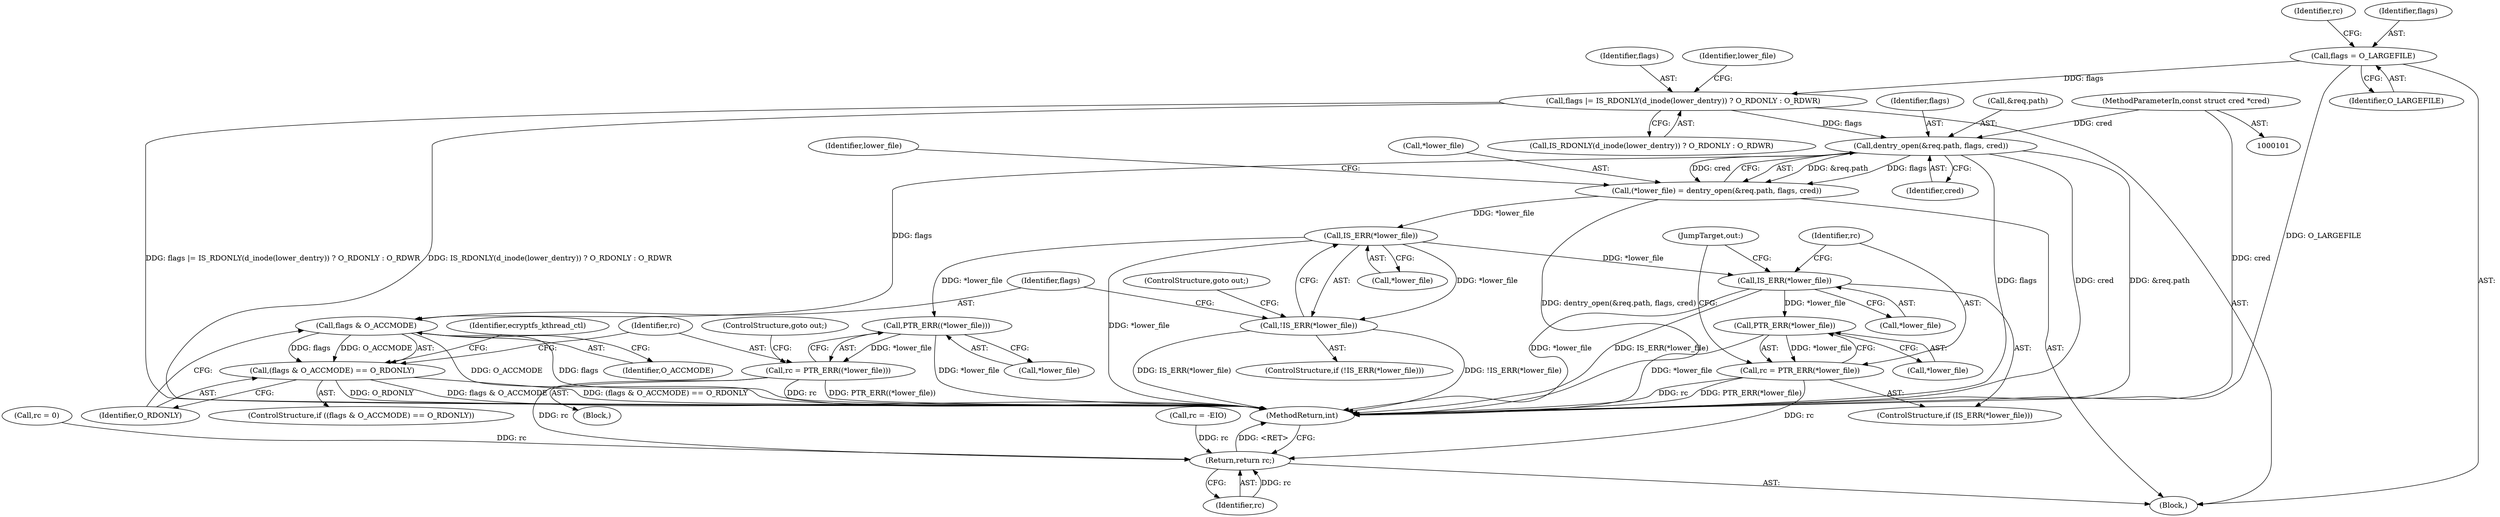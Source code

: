 digraph "1_linux_f5364c150aa645b3d7daa21b5c0b9feaa1c9cd6d@API" {
"1000151" [label="(Call,dentry_open(&req.path, flags, cred))"];
"1000140" [label="(Call,flags |= IS_RDONLY(d_inode(lower_dentry)) ? O_RDONLY : O_RDWR)"];
"1000109" [label="(Call,flags = O_LARGEFILE)"];
"1000105" [label="(MethodParameterIn,const struct cred *cred)"];
"1000148" [label="(Call,(*lower_file) = dentry_open(&req.path, flags, cred))"];
"1000160" [label="(Call,IS_ERR(*lower_file))"];
"1000159" [label="(Call,!IS_ERR(*lower_file))"];
"1000173" [label="(Call,PTR_ERR((*lower_file)))"];
"1000171" [label="(Call,rc = PTR_ERR((*lower_file)))"];
"1000233" [label="(Return,return rc;)"];
"1000224" [label="(Call,IS_ERR(*lower_file))"];
"1000229" [label="(Call,PTR_ERR(*lower_file))"];
"1000227" [label="(Call,rc = PTR_ERR(*lower_file))"];
"1000166" [label="(Call,flags & O_ACCMODE)"];
"1000165" [label="(Call,(flags & O_ACCMODE) == O_RDONLY)"];
"1000224" [label="(Call,IS_ERR(*lower_file))"];
"1000173" [label="(Call,PTR_ERR((*lower_file)))"];
"1000227" [label="(Call,rc = PTR_ERR(*lower_file))"];
"1000161" [label="(Call,*lower_file)"];
"1000156" [label="(Identifier,flags)"];
"1000114" [label="(Identifier,rc)"];
"1000168" [label="(Identifier,O_ACCMODE)"];
"1000150" [label="(Identifier,lower_file)"];
"1000141" [label="(Identifier,flags)"];
"1000152" [label="(Call,&req.path)"];
"1000166" [label="(Call,flags & O_ACCMODE)"];
"1000164" [label="(ControlStructure,if ((flags & O_ACCMODE) == O_RDONLY))"];
"1000174" [label="(Call,*lower_file)"];
"1000230" [label="(Call,*lower_file)"];
"1000159" [label="(Call,!IS_ERR(*lower_file))"];
"1000140" [label="(Call,flags |= IS_RDONLY(d_inode(lower_dentry)) ? O_RDONLY : O_RDWR)"];
"1000142" [label="(Call,IS_RDONLY(d_inode(lower_dentry)) ? O_RDONLY : O_RDWR)"];
"1000105" [label="(MethodParameterIn,const struct cred *cred)"];
"1000110" [label="(Identifier,flags)"];
"1000162" [label="(Identifier,lower_file)"];
"1000171" [label="(Call,rc = PTR_ERR((*lower_file)))"];
"1000234" [label="(Identifier,rc)"];
"1000157" [label="(Identifier,cred)"];
"1000229" [label="(Call,PTR_ERR(*lower_file))"];
"1000189" [label="(Call,rc = -EIO)"];
"1000176" [label="(ControlStructure,goto out;)"];
"1000233" [label="(Return,return rc;)"];
"1000170" [label="(Block,)"];
"1000106" [label="(Block,)"];
"1000111" [label="(Identifier,O_LARGEFILE)"];
"1000235" [label="(MethodReturn,int)"];
"1000158" [label="(ControlStructure,if (!IS_ERR(*lower_file)))"];
"1000148" [label="(Call,(*lower_file) = dentry_open(&req.path, flags, cred))"];
"1000228" [label="(Identifier,rc)"];
"1000149" [label="(Call,*lower_file)"];
"1000163" [label="(ControlStructure,goto out;)"];
"1000113" [label="(Call,rc = 0)"];
"1000180" [label="(Identifier,ecryptfs_kthread_ctl)"];
"1000109" [label="(Call,flags = O_LARGEFILE)"];
"1000223" [label="(ControlStructure,if (IS_ERR(*lower_file)))"];
"1000232" [label="(JumpTarget,out:)"];
"1000225" [label="(Call,*lower_file)"];
"1000172" [label="(Identifier,rc)"];
"1000160" [label="(Call,IS_ERR(*lower_file))"];
"1000167" [label="(Identifier,flags)"];
"1000151" [label="(Call,dentry_open(&req.path, flags, cred))"];
"1000169" [label="(Identifier,O_RDONLY)"];
"1000165" [label="(Call,(flags & O_ACCMODE) == O_RDONLY)"];
"1000151" -> "1000148"  [label="AST: "];
"1000151" -> "1000157"  [label="CFG: "];
"1000152" -> "1000151"  [label="AST: "];
"1000156" -> "1000151"  [label="AST: "];
"1000157" -> "1000151"  [label="AST: "];
"1000148" -> "1000151"  [label="CFG: "];
"1000151" -> "1000235"  [label="DDG: flags"];
"1000151" -> "1000235"  [label="DDG: cred"];
"1000151" -> "1000235"  [label="DDG: &req.path"];
"1000151" -> "1000148"  [label="DDG: &req.path"];
"1000151" -> "1000148"  [label="DDG: flags"];
"1000151" -> "1000148"  [label="DDG: cred"];
"1000140" -> "1000151"  [label="DDG: flags"];
"1000105" -> "1000151"  [label="DDG: cred"];
"1000151" -> "1000166"  [label="DDG: flags"];
"1000140" -> "1000106"  [label="AST: "];
"1000140" -> "1000142"  [label="CFG: "];
"1000141" -> "1000140"  [label="AST: "];
"1000142" -> "1000140"  [label="AST: "];
"1000150" -> "1000140"  [label="CFG: "];
"1000140" -> "1000235"  [label="DDG: IS_RDONLY(d_inode(lower_dentry)) ? O_RDONLY : O_RDWR"];
"1000140" -> "1000235"  [label="DDG: flags |= IS_RDONLY(d_inode(lower_dentry)) ? O_RDONLY : O_RDWR"];
"1000109" -> "1000140"  [label="DDG: flags"];
"1000109" -> "1000106"  [label="AST: "];
"1000109" -> "1000111"  [label="CFG: "];
"1000110" -> "1000109"  [label="AST: "];
"1000111" -> "1000109"  [label="AST: "];
"1000114" -> "1000109"  [label="CFG: "];
"1000109" -> "1000235"  [label="DDG: O_LARGEFILE"];
"1000105" -> "1000101"  [label="AST: "];
"1000105" -> "1000235"  [label="DDG: cred"];
"1000148" -> "1000106"  [label="AST: "];
"1000149" -> "1000148"  [label="AST: "];
"1000162" -> "1000148"  [label="CFG: "];
"1000148" -> "1000235"  [label="DDG: dentry_open(&req.path, flags, cred)"];
"1000148" -> "1000160"  [label="DDG: *lower_file"];
"1000160" -> "1000159"  [label="AST: "];
"1000160" -> "1000161"  [label="CFG: "];
"1000161" -> "1000160"  [label="AST: "];
"1000159" -> "1000160"  [label="CFG: "];
"1000160" -> "1000235"  [label="DDG: *lower_file"];
"1000160" -> "1000159"  [label="DDG: *lower_file"];
"1000160" -> "1000173"  [label="DDG: *lower_file"];
"1000160" -> "1000224"  [label="DDG: *lower_file"];
"1000159" -> "1000158"  [label="AST: "];
"1000163" -> "1000159"  [label="CFG: "];
"1000167" -> "1000159"  [label="CFG: "];
"1000159" -> "1000235"  [label="DDG: !IS_ERR(*lower_file)"];
"1000159" -> "1000235"  [label="DDG: IS_ERR(*lower_file)"];
"1000173" -> "1000171"  [label="AST: "];
"1000173" -> "1000174"  [label="CFG: "];
"1000174" -> "1000173"  [label="AST: "];
"1000171" -> "1000173"  [label="CFG: "];
"1000173" -> "1000235"  [label="DDG: *lower_file"];
"1000173" -> "1000171"  [label="DDG: *lower_file"];
"1000171" -> "1000170"  [label="AST: "];
"1000172" -> "1000171"  [label="AST: "];
"1000176" -> "1000171"  [label="CFG: "];
"1000171" -> "1000235"  [label="DDG: rc"];
"1000171" -> "1000235"  [label="DDG: PTR_ERR((*lower_file))"];
"1000171" -> "1000233"  [label="DDG: rc"];
"1000233" -> "1000106"  [label="AST: "];
"1000233" -> "1000234"  [label="CFG: "];
"1000234" -> "1000233"  [label="AST: "];
"1000235" -> "1000233"  [label="CFG: "];
"1000233" -> "1000235"  [label="DDG: <RET>"];
"1000234" -> "1000233"  [label="DDG: rc"];
"1000189" -> "1000233"  [label="DDG: rc"];
"1000113" -> "1000233"  [label="DDG: rc"];
"1000227" -> "1000233"  [label="DDG: rc"];
"1000224" -> "1000223"  [label="AST: "];
"1000224" -> "1000225"  [label="CFG: "];
"1000225" -> "1000224"  [label="AST: "];
"1000228" -> "1000224"  [label="CFG: "];
"1000232" -> "1000224"  [label="CFG: "];
"1000224" -> "1000235"  [label="DDG: *lower_file"];
"1000224" -> "1000235"  [label="DDG: IS_ERR(*lower_file)"];
"1000224" -> "1000229"  [label="DDG: *lower_file"];
"1000229" -> "1000227"  [label="AST: "];
"1000229" -> "1000230"  [label="CFG: "];
"1000230" -> "1000229"  [label="AST: "];
"1000227" -> "1000229"  [label="CFG: "];
"1000229" -> "1000235"  [label="DDG: *lower_file"];
"1000229" -> "1000227"  [label="DDG: *lower_file"];
"1000227" -> "1000223"  [label="AST: "];
"1000228" -> "1000227"  [label="AST: "];
"1000232" -> "1000227"  [label="CFG: "];
"1000227" -> "1000235"  [label="DDG: rc"];
"1000227" -> "1000235"  [label="DDG: PTR_ERR(*lower_file)"];
"1000166" -> "1000165"  [label="AST: "];
"1000166" -> "1000168"  [label="CFG: "];
"1000167" -> "1000166"  [label="AST: "];
"1000168" -> "1000166"  [label="AST: "];
"1000169" -> "1000166"  [label="CFG: "];
"1000166" -> "1000235"  [label="DDG: O_ACCMODE"];
"1000166" -> "1000235"  [label="DDG: flags"];
"1000166" -> "1000165"  [label="DDG: flags"];
"1000166" -> "1000165"  [label="DDG: O_ACCMODE"];
"1000165" -> "1000164"  [label="AST: "];
"1000165" -> "1000169"  [label="CFG: "];
"1000169" -> "1000165"  [label="AST: "];
"1000172" -> "1000165"  [label="CFG: "];
"1000180" -> "1000165"  [label="CFG: "];
"1000165" -> "1000235"  [label="DDG: O_RDONLY"];
"1000165" -> "1000235"  [label="DDG: flags & O_ACCMODE"];
"1000165" -> "1000235"  [label="DDG: (flags & O_ACCMODE) == O_RDONLY"];
}
